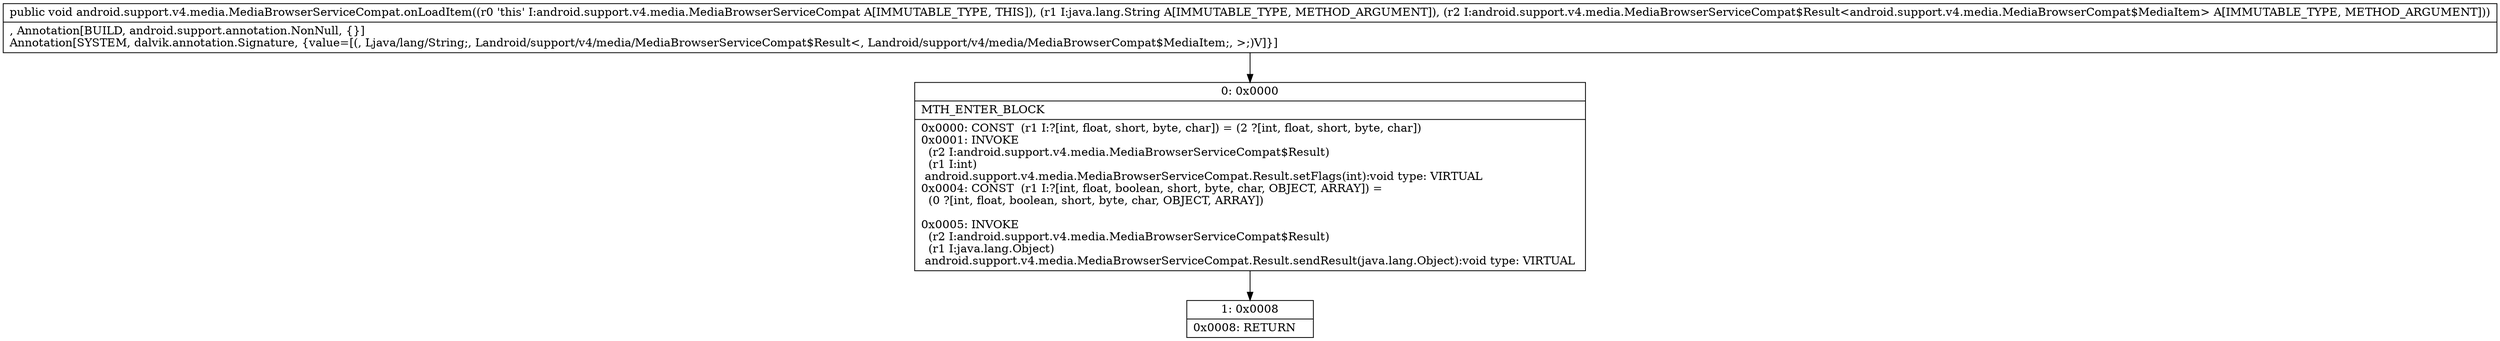 digraph "CFG forandroid.support.v4.media.MediaBrowserServiceCompat.onLoadItem(Ljava\/lang\/String;Landroid\/support\/v4\/media\/MediaBrowserServiceCompat$Result;)V" {
Node_0 [shape=record,label="{0\:\ 0x0000|MTH_ENTER_BLOCK\l|0x0000: CONST  (r1 I:?[int, float, short, byte, char]) = (2 ?[int, float, short, byte, char]) \l0x0001: INVOKE  \l  (r2 I:android.support.v4.media.MediaBrowserServiceCompat$Result)\l  (r1 I:int)\l android.support.v4.media.MediaBrowserServiceCompat.Result.setFlags(int):void type: VIRTUAL \l0x0004: CONST  (r1 I:?[int, float, boolean, short, byte, char, OBJECT, ARRAY]) = \l  (0 ?[int, float, boolean, short, byte, char, OBJECT, ARRAY])\l \l0x0005: INVOKE  \l  (r2 I:android.support.v4.media.MediaBrowserServiceCompat$Result)\l  (r1 I:java.lang.Object)\l android.support.v4.media.MediaBrowserServiceCompat.Result.sendResult(java.lang.Object):void type: VIRTUAL \l}"];
Node_1 [shape=record,label="{1\:\ 0x0008|0x0008: RETURN   \l}"];
MethodNode[shape=record,label="{public void android.support.v4.media.MediaBrowserServiceCompat.onLoadItem((r0 'this' I:android.support.v4.media.MediaBrowserServiceCompat A[IMMUTABLE_TYPE, THIS]), (r1 I:java.lang.String A[IMMUTABLE_TYPE, METHOD_ARGUMENT]), (r2 I:android.support.v4.media.MediaBrowserServiceCompat$Result\<android.support.v4.media.MediaBrowserCompat$MediaItem\> A[IMMUTABLE_TYPE, METHOD_ARGUMENT]))  | , Annotation[BUILD, android.support.annotation.NonNull, \{\}]\lAnnotation[SYSTEM, dalvik.annotation.Signature, \{value=[(, Ljava\/lang\/String;, Landroid\/support\/v4\/media\/MediaBrowserServiceCompat$Result\<, Landroid\/support\/v4\/media\/MediaBrowserCompat$MediaItem;, \>;)V]\}]\l}"];
MethodNode -> Node_0;
Node_0 -> Node_1;
}

